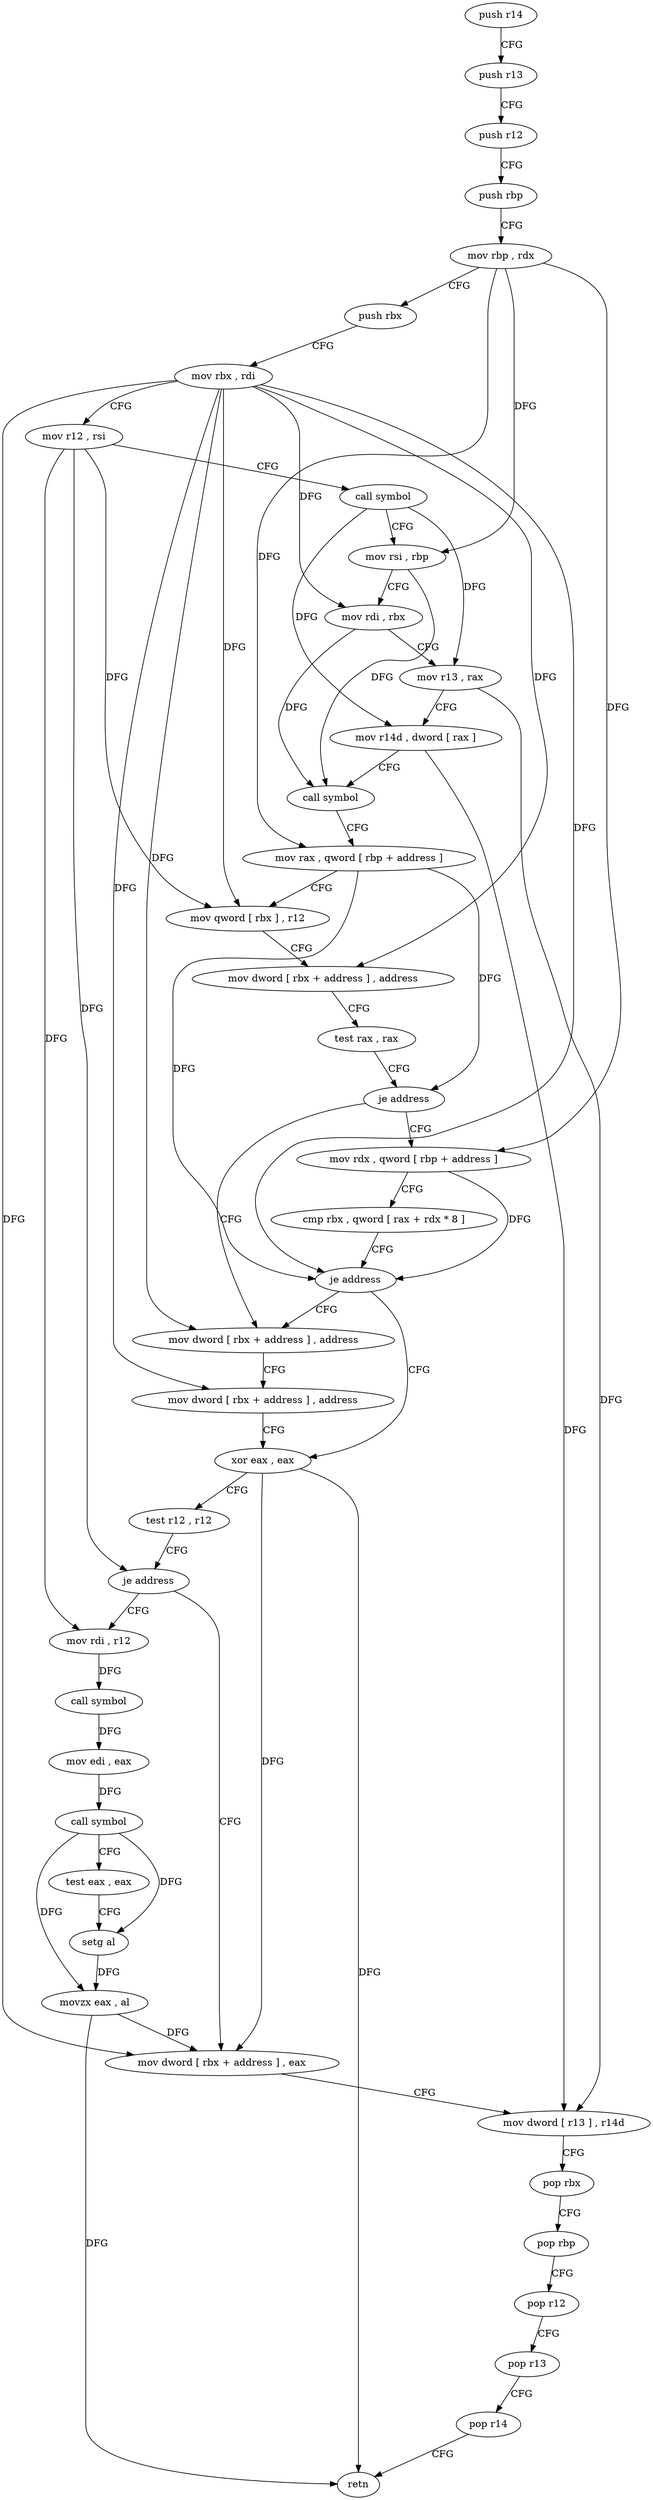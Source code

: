 digraph "func" {
"126816" [label = "push r14" ]
"126818" [label = "push r13" ]
"126820" [label = "push r12" ]
"126822" [label = "push rbp" ]
"126823" [label = "mov rbp , rdx" ]
"126826" [label = "push rbx" ]
"126827" [label = "mov rbx , rdi" ]
"126830" [label = "mov r12 , rsi" ]
"126833" [label = "call symbol" ]
"126838" [label = "mov rsi , rbp" ]
"126841" [label = "mov rdi , rbx" ]
"126844" [label = "mov r13 , rax" ]
"126847" [label = "mov r14d , dword [ rax ]" ]
"126850" [label = "call symbol" ]
"126855" [label = "mov rax , qword [ rbp + address ]" ]
"126859" [label = "mov qword [ rbx ] , r12" ]
"126862" [label = "mov dword [ rbx + address ] , address" ]
"126869" [label = "test rax , rax" ]
"126872" [label = "je address" ]
"126884" [label = "mov dword [ rbx + address ] , address" ]
"126874" [label = "mov rdx , qword [ rbp + address ]" ]
"126891" [label = "mov dword [ rbx + address ] , address" ]
"126898" [label = "xor eax , eax" ]
"126878" [label = "cmp rbx , qword [ rax + rdx * 8 ]" ]
"126882" [label = "je address" ]
"126928" [label = "mov dword [ rbx + address ] , eax" ]
"126931" [label = "mov dword [ r13 ] , r14d" ]
"126935" [label = "pop rbx" ]
"126936" [label = "pop rbp" ]
"126937" [label = "pop r12" ]
"126939" [label = "pop r13" ]
"126941" [label = "pop r14" ]
"126943" [label = "retn" ]
"126905" [label = "mov rdi , r12" ]
"126908" [label = "call symbol" ]
"126913" [label = "mov edi , eax" ]
"126915" [label = "call symbol" ]
"126920" [label = "test eax , eax" ]
"126922" [label = "setg al" ]
"126925" [label = "movzx eax , al" ]
"126900" [label = "test r12 , r12" ]
"126903" [label = "je address" ]
"126816" -> "126818" [ label = "CFG" ]
"126818" -> "126820" [ label = "CFG" ]
"126820" -> "126822" [ label = "CFG" ]
"126822" -> "126823" [ label = "CFG" ]
"126823" -> "126826" [ label = "CFG" ]
"126823" -> "126838" [ label = "DFG" ]
"126823" -> "126855" [ label = "DFG" ]
"126823" -> "126874" [ label = "DFG" ]
"126826" -> "126827" [ label = "CFG" ]
"126827" -> "126830" [ label = "CFG" ]
"126827" -> "126841" [ label = "DFG" ]
"126827" -> "126859" [ label = "DFG" ]
"126827" -> "126862" [ label = "DFG" ]
"126827" -> "126884" [ label = "DFG" ]
"126827" -> "126891" [ label = "DFG" ]
"126827" -> "126882" [ label = "DFG" ]
"126827" -> "126928" [ label = "DFG" ]
"126830" -> "126833" [ label = "CFG" ]
"126830" -> "126859" [ label = "DFG" ]
"126830" -> "126903" [ label = "DFG" ]
"126830" -> "126905" [ label = "DFG" ]
"126833" -> "126838" [ label = "CFG" ]
"126833" -> "126844" [ label = "DFG" ]
"126833" -> "126847" [ label = "DFG" ]
"126838" -> "126841" [ label = "CFG" ]
"126838" -> "126850" [ label = "DFG" ]
"126841" -> "126844" [ label = "CFG" ]
"126841" -> "126850" [ label = "DFG" ]
"126844" -> "126847" [ label = "CFG" ]
"126844" -> "126931" [ label = "DFG" ]
"126847" -> "126850" [ label = "CFG" ]
"126847" -> "126931" [ label = "DFG" ]
"126850" -> "126855" [ label = "CFG" ]
"126855" -> "126859" [ label = "CFG" ]
"126855" -> "126872" [ label = "DFG" ]
"126855" -> "126882" [ label = "DFG" ]
"126859" -> "126862" [ label = "CFG" ]
"126862" -> "126869" [ label = "CFG" ]
"126869" -> "126872" [ label = "CFG" ]
"126872" -> "126884" [ label = "CFG" ]
"126872" -> "126874" [ label = "CFG" ]
"126884" -> "126891" [ label = "CFG" ]
"126874" -> "126878" [ label = "CFG" ]
"126874" -> "126882" [ label = "DFG" ]
"126891" -> "126898" [ label = "CFG" ]
"126898" -> "126900" [ label = "CFG" ]
"126898" -> "126928" [ label = "DFG" ]
"126898" -> "126943" [ label = "DFG" ]
"126878" -> "126882" [ label = "CFG" ]
"126882" -> "126898" [ label = "CFG" ]
"126882" -> "126884" [ label = "CFG" ]
"126928" -> "126931" [ label = "CFG" ]
"126931" -> "126935" [ label = "CFG" ]
"126935" -> "126936" [ label = "CFG" ]
"126936" -> "126937" [ label = "CFG" ]
"126937" -> "126939" [ label = "CFG" ]
"126939" -> "126941" [ label = "CFG" ]
"126941" -> "126943" [ label = "CFG" ]
"126905" -> "126908" [ label = "DFG" ]
"126908" -> "126913" [ label = "DFG" ]
"126913" -> "126915" [ label = "DFG" ]
"126915" -> "126920" [ label = "CFG" ]
"126915" -> "126922" [ label = "DFG" ]
"126915" -> "126925" [ label = "DFG" ]
"126920" -> "126922" [ label = "CFG" ]
"126922" -> "126925" [ label = "DFG" ]
"126925" -> "126928" [ label = "DFG" ]
"126925" -> "126943" [ label = "DFG" ]
"126900" -> "126903" [ label = "CFG" ]
"126903" -> "126928" [ label = "CFG" ]
"126903" -> "126905" [ label = "CFG" ]
}
